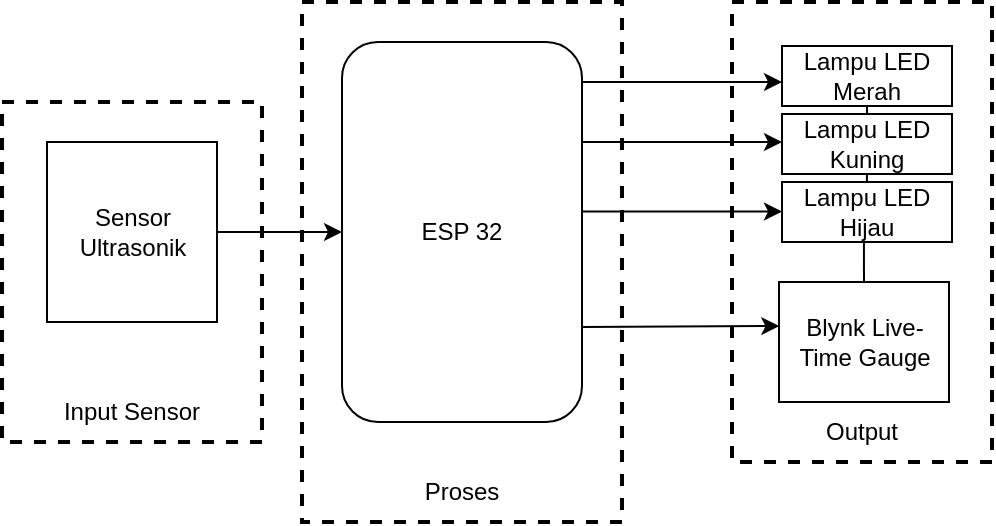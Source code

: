 <mxfile version="24.0.7" type="github">
  <diagram name="Page-1" id="KrgxEsroE3iNC0fFU9YE">
    <mxGraphModel dx="733" dy="398" grid="1" gridSize="10" guides="1" tooltips="1" connect="1" arrows="1" fold="1" page="1" pageScale="1" pageWidth="850" pageHeight="1100" math="0" shadow="0">
      <root>
        <mxCell id="0" />
        <mxCell id="1" parent="0" />
        <mxCell id="fMbwiTloji3WpqNqCzqb-1" value="" style="rounded=0;whiteSpace=wrap;html=1;dashed=1;fillColor=none;strokeWidth=2;" vertex="1" parent="1">
          <mxGeometry x="110" y="210" width="130" height="170" as="geometry" />
        </mxCell>
        <mxCell id="fMbwiTloji3WpqNqCzqb-2" value="Sensor Ultrasonik" style="rounded=0;whiteSpace=wrap;html=1;" vertex="1" parent="1">
          <mxGeometry x="132.5" y="230" width="85" height="90" as="geometry" />
        </mxCell>
        <mxCell id="fMbwiTloji3WpqNqCzqb-3" value="Input Sensor" style="text;html=1;align=center;verticalAlign=middle;whiteSpace=wrap;rounded=0;" vertex="1" parent="1">
          <mxGeometry x="130" y="350" width="90" height="30" as="geometry" />
        </mxCell>
        <mxCell id="fMbwiTloji3WpqNqCzqb-4" value="ESP 32" style="rounded=1;whiteSpace=wrap;html=1;" vertex="1" parent="1">
          <mxGeometry x="280" y="180" width="120" height="190" as="geometry" />
        </mxCell>
        <mxCell id="fMbwiTloji3WpqNqCzqb-5" value="" style="endArrow=classic;html=1;rounded=0;exitX=1;exitY=0.5;exitDx=0;exitDy=0;entryX=0;entryY=0.5;entryDx=0;entryDy=0;" edge="1" parent="1" source="fMbwiTloji3WpqNqCzqb-2" target="fMbwiTloji3WpqNqCzqb-4">
          <mxGeometry width="50" height="50" relative="1" as="geometry">
            <mxPoint x="400" y="280" as="sourcePoint" />
            <mxPoint x="450" y="230" as="targetPoint" />
          </mxGeometry>
        </mxCell>
        <mxCell id="fMbwiTloji3WpqNqCzqb-6" value="" style="rounded=0;whiteSpace=wrap;html=1;dashed=1;fillColor=none;strokeWidth=2;" vertex="1" parent="1">
          <mxGeometry x="475" y="160" width="130" height="230" as="geometry" />
        </mxCell>
        <mxCell id="fMbwiTloji3WpqNqCzqb-7" value="Blynk Live-Time Gauge" style="rounded=0;whiteSpace=wrap;html=1;" vertex="1" parent="1">
          <mxGeometry x="498.5" y="300" width="85" height="60" as="geometry" />
        </mxCell>
        <mxCell id="fMbwiTloji3WpqNqCzqb-8" value="Output" style="text;html=1;align=center;verticalAlign=middle;whiteSpace=wrap;rounded=0;" vertex="1" parent="1">
          <mxGeometry x="495" y="360" width="90" height="30" as="geometry" />
        </mxCell>
        <mxCell id="fMbwiTloji3WpqNqCzqb-9" value="" style="endArrow=classic;html=1;rounded=0;entryX=0.002;entryY=0.367;entryDx=0;entryDy=0;exitX=1;exitY=0.75;exitDx=0;exitDy=0;entryPerimeter=0;" edge="1" parent="1" source="fMbwiTloji3WpqNqCzqb-4" target="fMbwiTloji3WpqNqCzqb-7">
          <mxGeometry width="50" height="50" relative="1" as="geometry">
            <mxPoint x="450" y="254.71" as="sourcePoint" />
            <mxPoint x="500" y="255" as="targetPoint" />
          </mxGeometry>
        </mxCell>
        <mxCell id="fMbwiTloji3WpqNqCzqb-11" value="Lampu LED&lt;div&gt;Hijau&lt;/div&gt;" style="rounded=0;whiteSpace=wrap;html=1;" vertex="1" parent="1">
          <mxGeometry x="500" y="250" width="85" height="30" as="geometry" />
        </mxCell>
        <mxCell id="fMbwiTloji3WpqNqCzqb-13" value="" style="endArrow=classic;html=1;rounded=0;entryX=0;entryY=0.5;entryDx=0;entryDy=0;exitX=0.988;exitY=0.633;exitDx=0;exitDy=0;exitPerimeter=0;" edge="1" parent="1">
          <mxGeometry width="50" height="50" relative="1" as="geometry">
            <mxPoint x="400" y="230" as="sourcePoint" />
            <mxPoint x="500" y="230" as="targetPoint" />
          </mxGeometry>
        </mxCell>
        <mxCell id="fMbwiTloji3WpqNqCzqb-14" value="" style="endArrow=classic;html=1;rounded=0;entryX=0;entryY=0.5;entryDx=0;entryDy=0;exitX=0.988;exitY=0.633;exitDx=0;exitDy=0;exitPerimeter=0;" edge="1" parent="1">
          <mxGeometry width="50" height="50" relative="1" as="geometry">
            <mxPoint x="400" y="200" as="sourcePoint" />
            <mxPoint x="500" y="200" as="targetPoint" />
          </mxGeometry>
        </mxCell>
        <mxCell id="fMbwiTloji3WpqNqCzqb-16" value="" style="endArrow=classic;html=1;rounded=0;entryX=0;entryY=0.5;entryDx=0;entryDy=0;exitX=0.988;exitY=0.633;exitDx=0;exitDy=0;exitPerimeter=0;" edge="1" parent="1">
          <mxGeometry width="50" height="50" relative="1" as="geometry">
            <mxPoint x="400" y="264.76" as="sourcePoint" />
            <mxPoint x="500" y="264.76" as="targetPoint" />
          </mxGeometry>
        </mxCell>
        <mxCell id="fMbwiTloji3WpqNqCzqb-17" value="Lampu LED&lt;div&gt;Merah&lt;/div&gt;" style="rounded=0;whiteSpace=wrap;html=1;" vertex="1" parent="1">
          <mxGeometry x="500" y="182" width="85" height="30" as="geometry" />
        </mxCell>
        <mxCell id="fMbwiTloji3WpqNqCzqb-18" value="Lampu LED&lt;div&gt;Kuning&lt;/div&gt;" style="rounded=0;whiteSpace=wrap;html=1;" vertex="1" parent="1">
          <mxGeometry x="500" y="216" width="85" height="30" as="geometry" />
        </mxCell>
        <mxCell id="fMbwiTloji3WpqNqCzqb-19" value="" style="rounded=0;whiteSpace=wrap;html=1;dashed=1;fillColor=none;strokeWidth=2;" vertex="1" parent="1">
          <mxGeometry x="260" y="160" width="160" height="260" as="geometry" />
        </mxCell>
        <mxCell id="fMbwiTloji3WpqNqCzqb-20" value="Proses" style="text;html=1;align=center;verticalAlign=middle;whiteSpace=wrap;rounded=0;" vertex="1" parent="1">
          <mxGeometry x="295" y="390" width="90" height="30" as="geometry" />
        </mxCell>
        <mxCell id="fMbwiTloji3WpqNqCzqb-21" value="" style="endArrow=none;html=1;rounded=0;entryX=0.5;entryY=1;entryDx=0;entryDy=0;exitX=0.5;exitY=0;exitDx=0;exitDy=0;" edge="1" parent="1" source="fMbwiTloji3WpqNqCzqb-18" target="fMbwiTloji3WpqNqCzqb-17">
          <mxGeometry width="50" height="50" relative="1" as="geometry">
            <mxPoint x="450" y="250" as="sourcePoint" />
            <mxPoint x="500" y="200" as="targetPoint" />
          </mxGeometry>
        </mxCell>
        <mxCell id="fMbwiTloji3WpqNqCzqb-22" value="" style="endArrow=none;html=1;rounded=0;entryX=0.5;entryY=1;entryDx=0;entryDy=0;exitX=0.5;exitY=0;exitDx=0;exitDy=0;" edge="1" parent="1">
          <mxGeometry width="50" height="50" relative="1" as="geometry">
            <mxPoint x="542.46" y="250" as="sourcePoint" />
            <mxPoint x="542.46" y="246" as="targetPoint" />
          </mxGeometry>
        </mxCell>
        <mxCell id="fMbwiTloji3WpqNqCzqb-23" value="" style="endArrow=none;html=1;rounded=0;entryX=0.5;entryY=1;entryDx=0;entryDy=0;exitX=0.5;exitY=0;exitDx=0;exitDy=0;" edge="1" parent="1" source="fMbwiTloji3WpqNqCzqb-7">
          <mxGeometry width="50" height="50" relative="1" as="geometry">
            <mxPoint x="540.96" y="284" as="sourcePoint" />
            <mxPoint x="540.96" y="280" as="targetPoint" />
          </mxGeometry>
        </mxCell>
      </root>
    </mxGraphModel>
  </diagram>
</mxfile>
